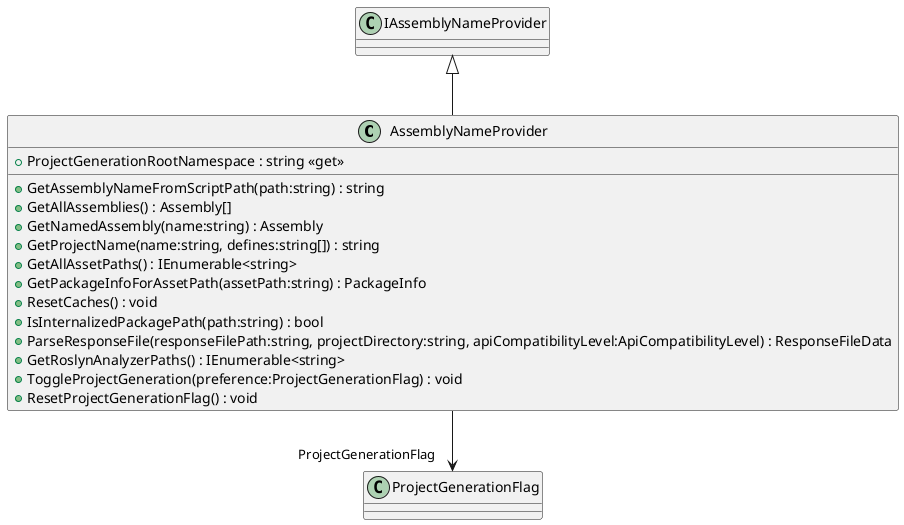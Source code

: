 @startuml
class AssemblyNameProvider {
    + ProjectGenerationRootNamespace : string <<get>>
    + GetAssemblyNameFromScriptPath(path:string) : string
    + GetAllAssemblies() : Assembly[]
    + GetNamedAssembly(name:string) : Assembly
    + GetProjectName(name:string, defines:string[]) : string
    + GetAllAssetPaths() : IEnumerable<string>
    + GetPackageInfoForAssetPath(assetPath:string) : PackageInfo
    + ResetCaches() : void
    + IsInternalizedPackagePath(path:string) : bool
    + ParseResponseFile(responseFilePath:string, projectDirectory:string, apiCompatibilityLevel:ApiCompatibilityLevel) : ResponseFileData
    + GetRoslynAnalyzerPaths() : IEnumerable<string>
    + ToggleProjectGeneration(preference:ProjectGenerationFlag) : void
    + ResetProjectGenerationFlag() : void
}
IAssemblyNameProvider <|-- AssemblyNameProvider
AssemblyNameProvider --> "ProjectGenerationFlag" ProjectGenerationFlag
@enduml
